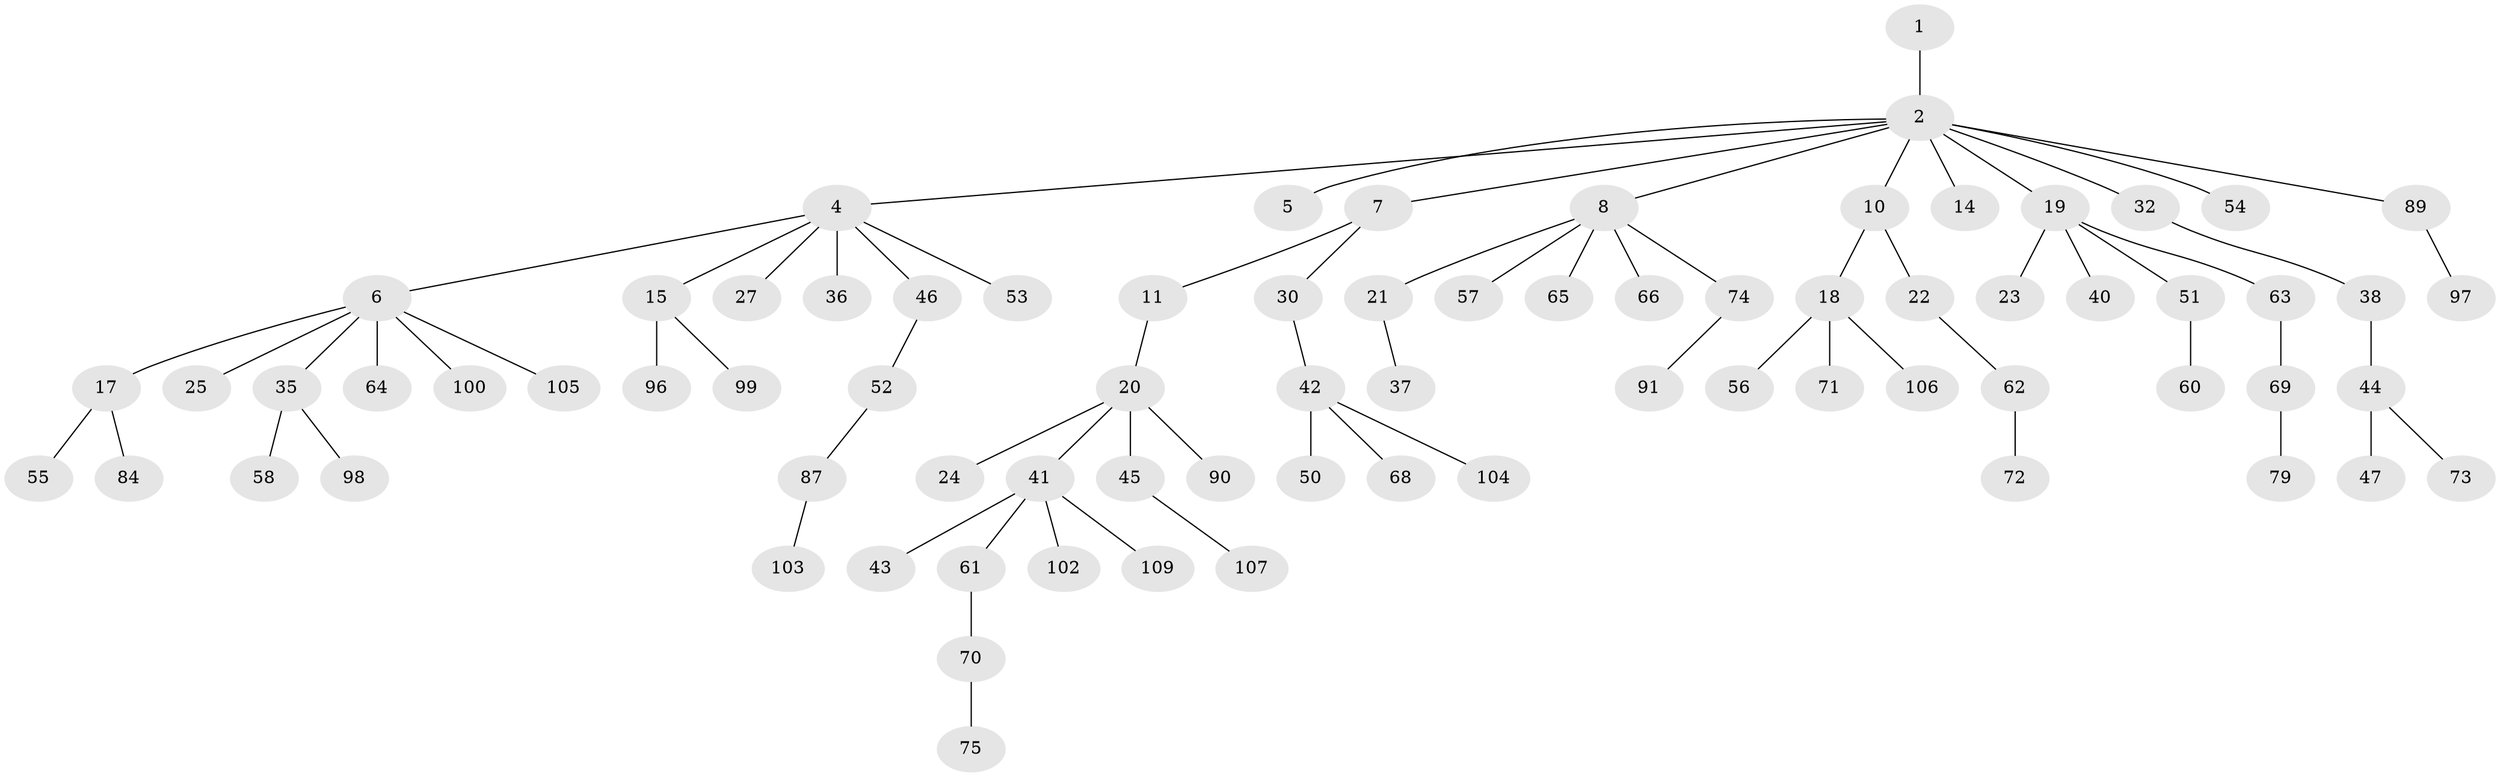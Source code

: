 // original degree distribution, {1: 0.5454545454545454, 5: 0.06363636363636363, 8: 0.01818181818181818, 7: 0.00909090909090909, 2: 0.23636363636363636, 4: 0.05454545454545454, 3: 0.07272727272727272}
// Generated by graph-tools (version 1.1) at 2025/19/03/04/25 18:19:14]
// undirected, 77 vertices, 76 edges
graph export_dot {
graph [start="1"]
  node [color=gray90,style=filled];
  1;
  2 [super="+3"];
  4 [super="+26"];
  5 [super="+101"];
  6 [super="+9+76+59+33"];
  7 [super="+81+12"];
  8 [super="+29+94+85"];
  10 [super="+67"];
  11 [super="+16"];
  14;
  15;
  17 [super="+28"];
  18 [super="+31+39"];
  19;
  20;
  21 [super="+34"];
  22 [super="+77"];
  23;
  24;
  25;
  27;
  30;
  32;
  35 [super="+95"];
  36;
  37;
  38;
  40;
  41;
  42;
  43;
  44;
  45 [super="+92"];
  46;
  47;
  50 [super="+78"];
  51;
  52 [super="+86"];
  53;
  54;
  55;
  56;
  57;
  58;
  60;
  61;
  62;
  63;
  64;
  65;
  66;
  68;
  69;
  70;
  71;
  72;
  73;
  74;
  75;
  79 [super="+93"];
  84;
  87;
  89;
  90;
  91;
  96;
  97;
  98;
  99;
  100;
  102;
  103;
  104;
  105;
  106;
  107;
  109;
  1 -- 2;
  2 -- 7;
  2 -- 8;
  2 -- 14;
  2 -- 32;
  2 -- 4;
  2 -- 5;
  2 -- 10;
  2 -- 19;
  2 -- 54;
  2 -- 89;
  4 -- 6;
  4 -- 15;
  4 -- 27;
  4 -- 36;
  4 -- 46;
  4 -- 53;
  6 -- 17;
  6 -- 100;
  6 -- 25;
  6 -- 64;
  6 -- 105;
  6 -- 35;
  7 -- 11;
  7 -- 30;
  8 -- 21;
  8 -- 57;
  8 -- 66;
  8 -- 74;
  8 -- 65;
  10 -- 18;
  10 -- 22;
  11 -- 20;
  15 -- 96;
  15 -- 99;
  17 -- 55;
  17 -- 84;
  18 -- 71;
  18 -- 106;
  18 -- 56;
  19 -- 23;
  19 -- 40;
  19 -- 51;
  19 -- 63;
  20 -- 24;
  20 -- 41;
  20 -- 45;
  20 -- 90;
  21 -- 37;
  22 -- 62;
  30 -- 42;
  32 -- 38;
  35 -- 58;
  35 -- 98;
  38 -- 44;
  41 -- 43;
  41 -- 61;
  41 -- 102;
  41 -- 109;
  42 -- 50;
  42 -- 68;
  42 -- 104;
  44 -- 47;
  44 -- 73;
  45 -- 107;
  46 -- 52;
  51 -- 60;
  52 -- 87;
  61 -- 70;
  62 -- 72;
  63 -- 69;
  69 -- 79;
  70 -- 75;
  74 -- 91;
  87 -- 103;
  89 -- 97;
}
